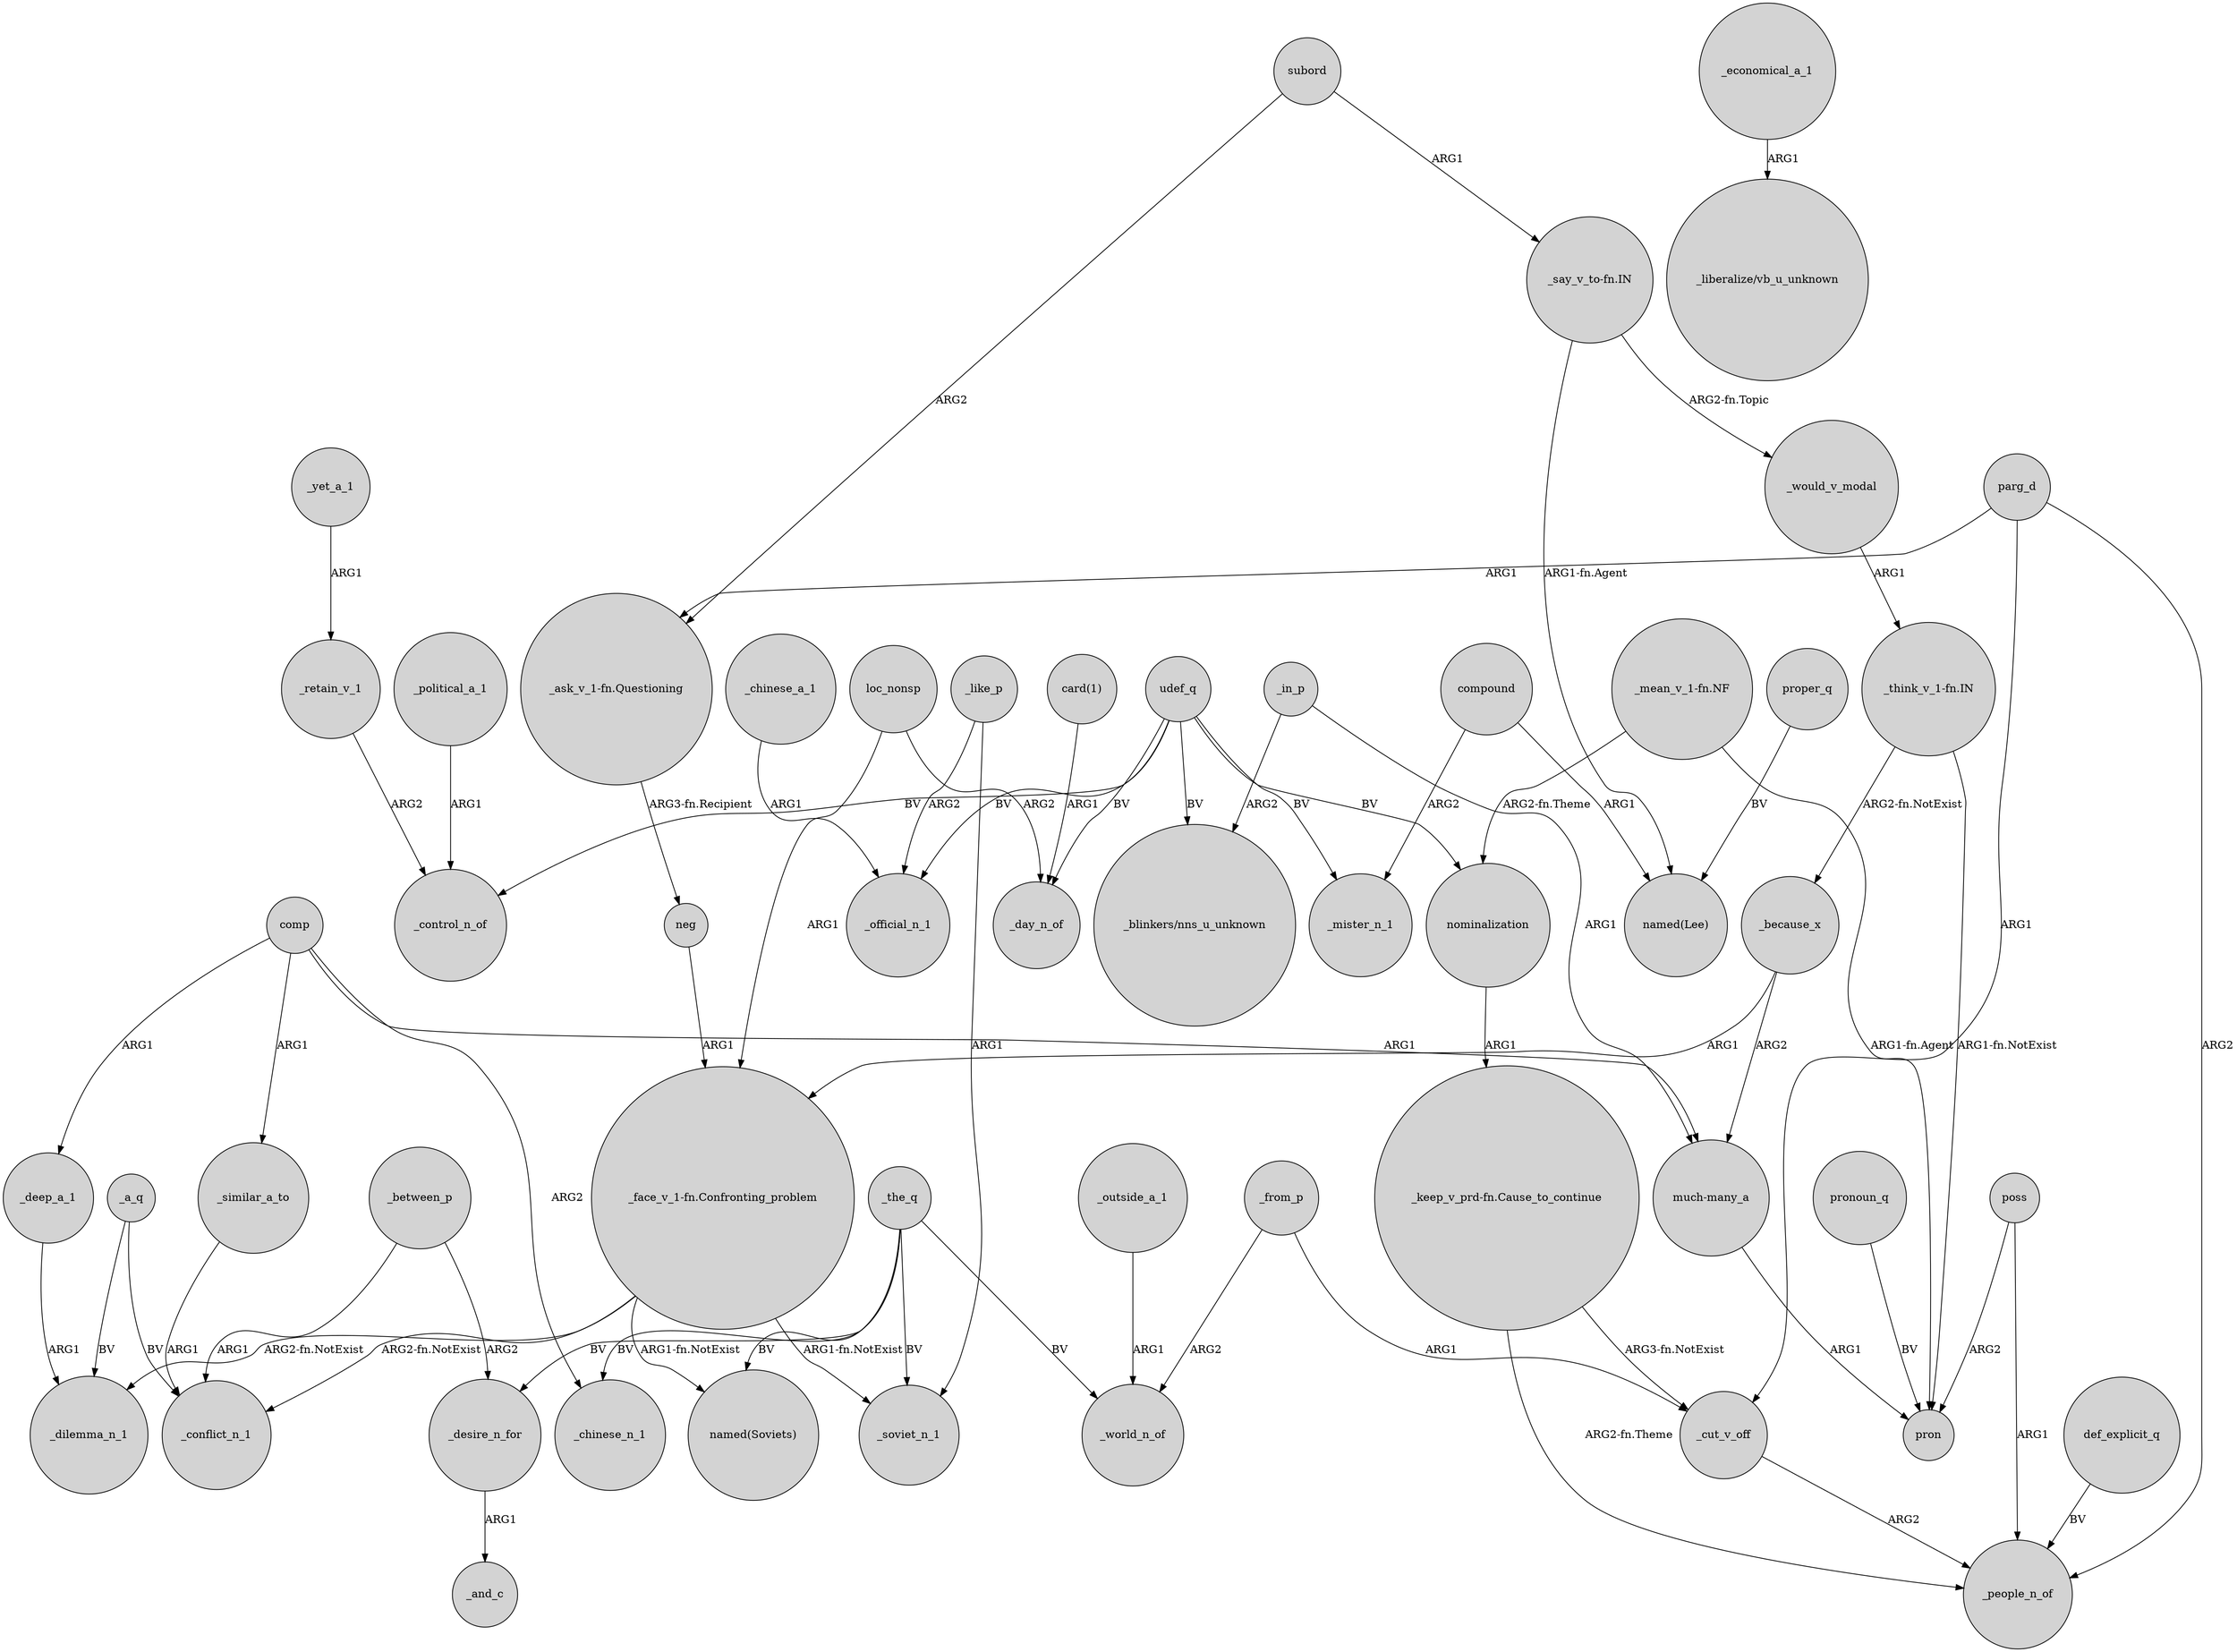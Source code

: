 digraph {
	node [shape=circle style=filled]
	"_say_v_to-fn.IN" -> _would_v_modal [label="ARG2-fn.Topic"]
	comp -> _similar_a_to [label=ARG1]
	_chinese_a_1 -> _official_n_1 [label=ARG1]
	_because_x -> "_face_v_1-fn.Confronting_problem" [label=ARG1]
	poss -> pron [label=ARG2]
	_similar_a_to -> _conflict_n_1 [label=ARG1]
	proper_q -> "named(Lee)" [label=BV]
	"_think_v_1-fn.IN" -> pron [label="ARG1-fn.NotExist"]
	_deep_a_1 -> _dilemma_n_1 [label=ARG1]
	_in_p -> "much-many_a" [label=ARG1]
	_between_p -> _conflict_n_1 [label=ARG1]
	_desire_n_for -> _and_c [label=ARG1]
	udef_q -> _control_n_of [label=BV]
	compound -> _mister_n_1 [label=ARG2]
	_economical_a_1 -> "_liberalize/vb_u_unknown" [label=ARG1]
	"_keep_v_prd-fn.Cause_to_continue" -> _people_n_of [label="ARG2-fn.Theme"]
	_a_q -> _dilemma_n_1 [label=BV]
	"card(1)" -> _day_n_of [label=ARG1]
	_retain_v_1 -> _control_n_of [label=ARG2]
	"_face_v_1-fn.Confronting_problem" -> _dilemma_n_1 [label="ARG2-fn.NotExist"]
	udef_q -> _mister_n_1 [label=BV]
	udef_q -> "_blinkers/nns_u_unknown" [label=BV]
	subord -> "_say_v_to-fn.IN" [label=ARG1]
	udef_q -> _day_n_of [label=BV]
	"_think_v_1-fn.IN" -> _because_x [label="ARG2-fn.NotExist"]
	_the_q -> _world_n_of [label=BV]
	_the_q -> _soviet_n_1 [label=BV]
	_like_p -> _official_n_1 [label=ARG2]
	comp -> _deep_a_1 [label=ARG1]
	poss -> _people_n_of [label=ARG1]
	"_keep_v_prd-fn.Cause_to_continue" -> _cut_v_off [label="ARG3-fn.NotExist"]
	"_ask_v_1-fn.Questioning" -> neg [label="ARG3-fn.Recipient"]
	_would_v_modal -> "_think_v_1-fn.IN" [label=ARG1]
	_the_q -> "named(Soviets)" [label=BV]
	pronoun_q -> pron [label=BV]
	_from_p -> _cut_v_off [label=ARG1]
	_the_q -> _chinese_n_1 [label=BV]
	loc_nonsp -> "_face_v_1-fn.Confronting_problem" [label=ARG1]
	comp -> "much-many_a" [label=ARG1]
	_political_a_1 -> _control_n_of [label=ARG1]
	_a_q -> _conflict_n_1 [label=BV]
	_yet_a_1 -> _retain_v_1 [label=ARG1]
	udef_q -> _official_n_1 [label=BV]
	"_face_v_1-fn.Confronting_problem" -> "named(Soviets)" [label="ARG1-fn.NotExist"]
	"_mean_v_1-fn.NF" -> nominalization [label="ARG2-fn.Theme"]
	nominalization -> "_keep_v_prd-fn.Cause_to_continue" [label=ARG1]
	parg_d -> _people_n_of [label=ARG2]
	_like_p -> _soviet_n_1 [label=ARG1]
	_from_p -> _world_n_of [label=ARG2]
	udef_q -> nominalization [label=BV]
	parg_d -> _cut_v_off [label=ARG1]
	loc_nonsp -> _day_n_of [label=ARG2]
	_cut_v_off -> _people_n_of [label=ARG2]
	comp -> _chinese_n_1 [label=ARG2]
	"_face_v_1-fn.Confronting_problem" -> _conflict_n_1 [label="ARG2-fn.NotExist"]
	_between_p -> _desire_n_for [label=ARG2]
	subord -> "_ask_v_1-fn.Questioning" [label=ARG2]
	parg_d -> "_ask_v_1-fn.Questioning" [label=ARG1]
	"_say_v_to-fn.IN" -> "named(Lee)" [label="ARG1-fn.Agent"]
	_because_x -> "much-many_a" [label=ARG2]
	"much-many_a" -> pron [label=ARG1]
	"_mean_v_1-fn.NF" -> pron [label="ARG1-fn.Agent"]
	_outside_a_1 -> _world_n_of [label=ARG1]
	_in_p -> "_blinkers/nns_u_unknown" [label=ARG2]
	def_explicit_q -> _people_n_of [label=BV]
	neg -> "_face_v_1-fn.Confronting_problem" [label=ARG1]
	_the_q -> _desire_n_for [label=BV]
	compound -> "named(Lee)" [label=ARG1]
	"_face_v_1-fn.Confronting_problem" -> _soviet_n_1 [label="ARG1-fn.NotExist"]
}
